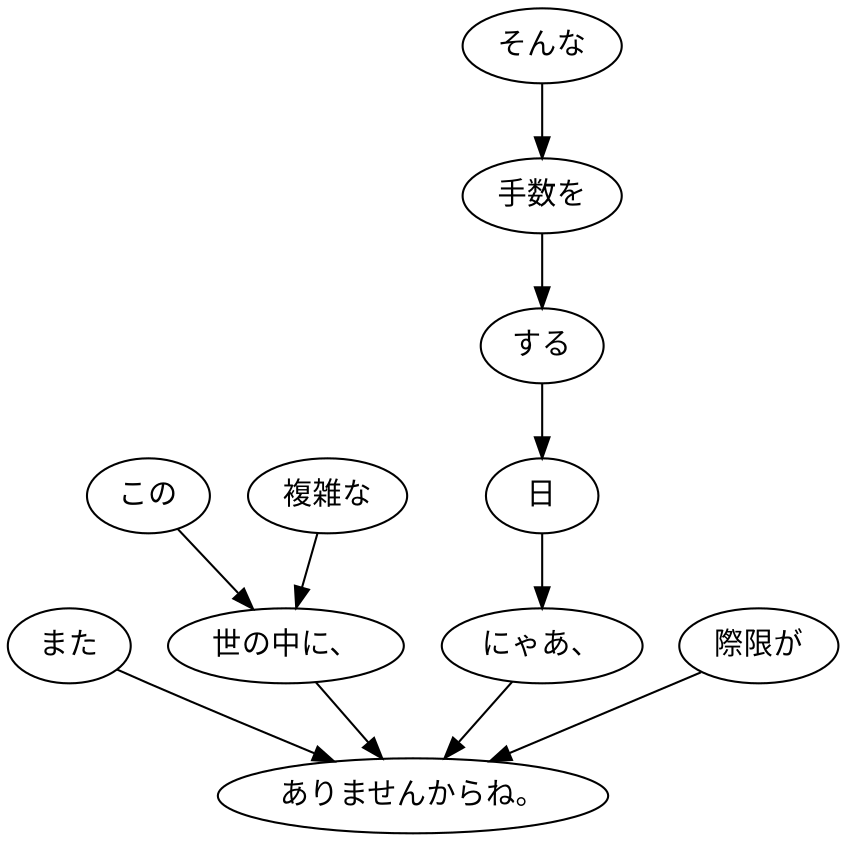 digraph graph3713 {
	node0 [label="また"];
	node1 [label="この"];
	node2 [label="複雑な"];
	node3 [label="世の中に、"];
	node4 [label="そんな"];
	node5 [label="手数を"];
	node6 [label="する"];
	node7 [label="日"];
	node8 [label="にゃあ、"];
	node9 [label="際限が"];
	node10 [label="ありませんからね。"];
	node0 -> node10;
	node1 -> node3;
	node2 -> node3;
	node3 -> node10;
	node4 -> node5;
	node5 -> node6;
	node6 -> node7;
	node7 -> node8;
	node8 -> node10;
	node9 -> node10;
}
